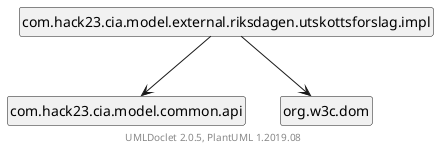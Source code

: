 @startuml
    set namespaceSeparator none
    hide circle
    hide empty fields
    hide empty methods

    com.hack23.cia.model.external.riksdagen.utskottsforslag.impl --> com.hack23.cia.model.common.api
    com.hack23.cia.model.external.riksdagen.utskottsforslag.impl --> org.w3c.dom

    ' Package links
    class "com.hack23.cia.model.external.riksdagen.utskottsforslag.impl" [[com/hack23/cia/model/external/riksdagen/utskottsforslag/impl/package-summary.html]] {
    }

    center footer UMLDoclet 2.0.5, PlantUML 1.2019.08
@enduml
